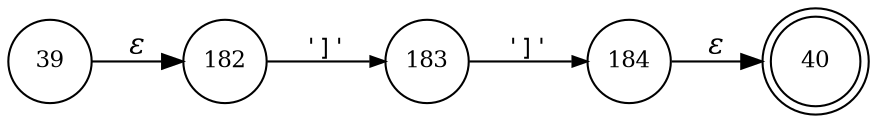 digraph ATN {
rankdir=LR;
s40[fontsize=11, label="40", shape=doublecircle, fixedsize=true, width=.6];
s182[fontsize=11,label="182", shape=circle, fixedsize=true, width=.55, peripheries=1];
s39[fontsize=11,label="39", shape=circle, fixedsize=true, width=.55, peripheries=1];
s183[fontsize=11,label="183", shape=circle, fixedsize=true, width=.55, peripheries=1];
s184[fontsize=11,label="184", shape=circle, fixedsize=true, width=.55, peripheries=1];
s39 -> s182 [fontname="Times-Italic", label="&epsilon;"];
s182 -> s183 [fontsize=11, fontname="Courier", arrowsize=.7, label = "']'", arrowhead = normal];
s183 -> s184 [fontsize=11, fontname="Courier", arrowsize=.7, label = "']'", arrowhead = normal];
s184 -> s40 [fontname="Times-Italic", label="&epsilon;"];
}